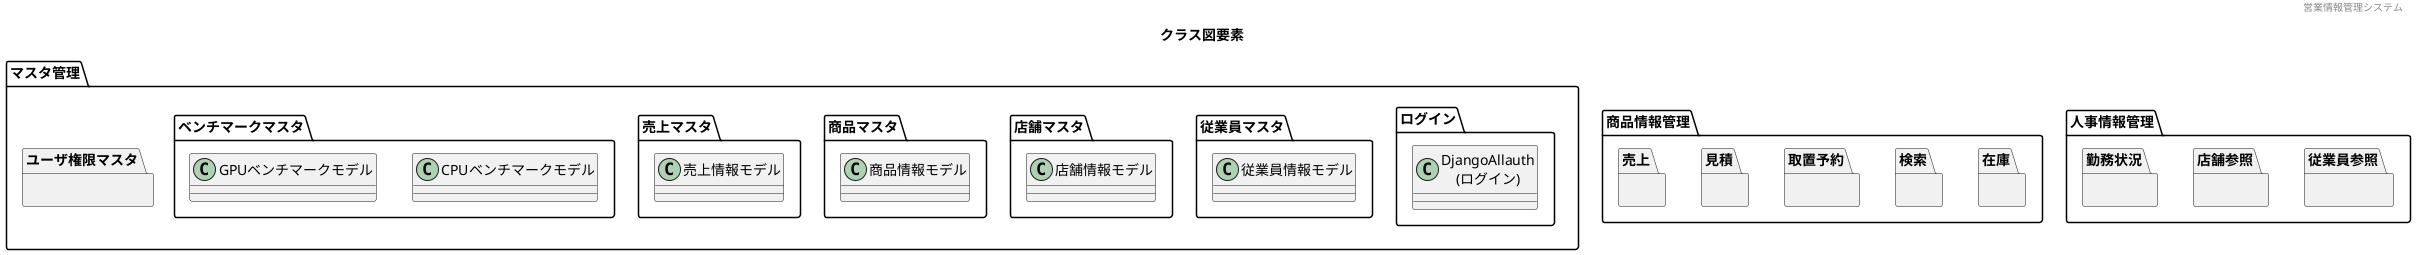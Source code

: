 ' ToDo
' 
' ベンチマークマスタを検索マスタにする
' or
' ボトルネックマスタを追加する
' ユーザ権限マスタ消してログインに組み込んでもいいかも
' 

@startuml class_diagrams
' ヘッダー
header 営業情報管理システム
' タイトル
title クラス図要素


package "マスタ管理" as mastermana {
  ' 機能名 ログイン
  ' 機能ID F00
  package "ログイン" as F00{
    class "DjangoAllauth\n(ログイン)" as djangoallauth{
    }
  }

  ' 機能名 従業員マスタ
  ' 機能ID F01
  package "従業員マスタ" as F01{
    class "(従業員情報モデル)" {}
  }

  ' 機能名 店舗マスタ
  ' 機能ID F02
  package "店舗マスタ" as F02{
    class "(店舗情報モデル)" {}
  }

  ' 機能名 商品マスタ
  ' 機能ID F03
  package "商品マスタ" as F03{
    class "(商品情報モデル)" {}
  }
  
  ' 機能名 売上マスタ
  ' 機能ID F04
  package "売上マスタ" as F04{
    class "(売上情報モデル)" {}
  }
  
  ' 機能名 ベンチマークマスタ
  ' 機能ID F05
  package "ベンチマークマスタ" as M05{
    class "(CPUベンチマークモデル)" {}
    class "(GPUベンチマークモデル)"
  }
  
  ' 機能名 ユーザ権限マスタ
  ' 機能ID F06
  package "ユーザ権限マスタ" {}

}

package "商品情報管理" {
  ' 機能名 在庫
  ' 機能ID F07
  package "在庫" {}
  
  ' 機能名 検索
  ' 機能ID F08
  package "検索" {}
  
  ' 機能名 取置予約
  ' 機能ID F09
  package "取置予約" {}
  
  ' 機能名 見積
  ' 機能ID F10
  package "見積" {}
  
  ' 機能名 売上
  ' 機能ID F11
  package "売上" {}
}

package "人事情報管理" {
  ' 機能名 従業員参照
  ' 機能ID F12
  package "従業員参照" {}
  
  ' 機能名 店舗参照
  ' 機能ID F13
  package "店舗参照" {}
  
  ' 機能名 勤務状況
  ' 機能ID F14
  package "勤務状況" {}
}



@enduml
